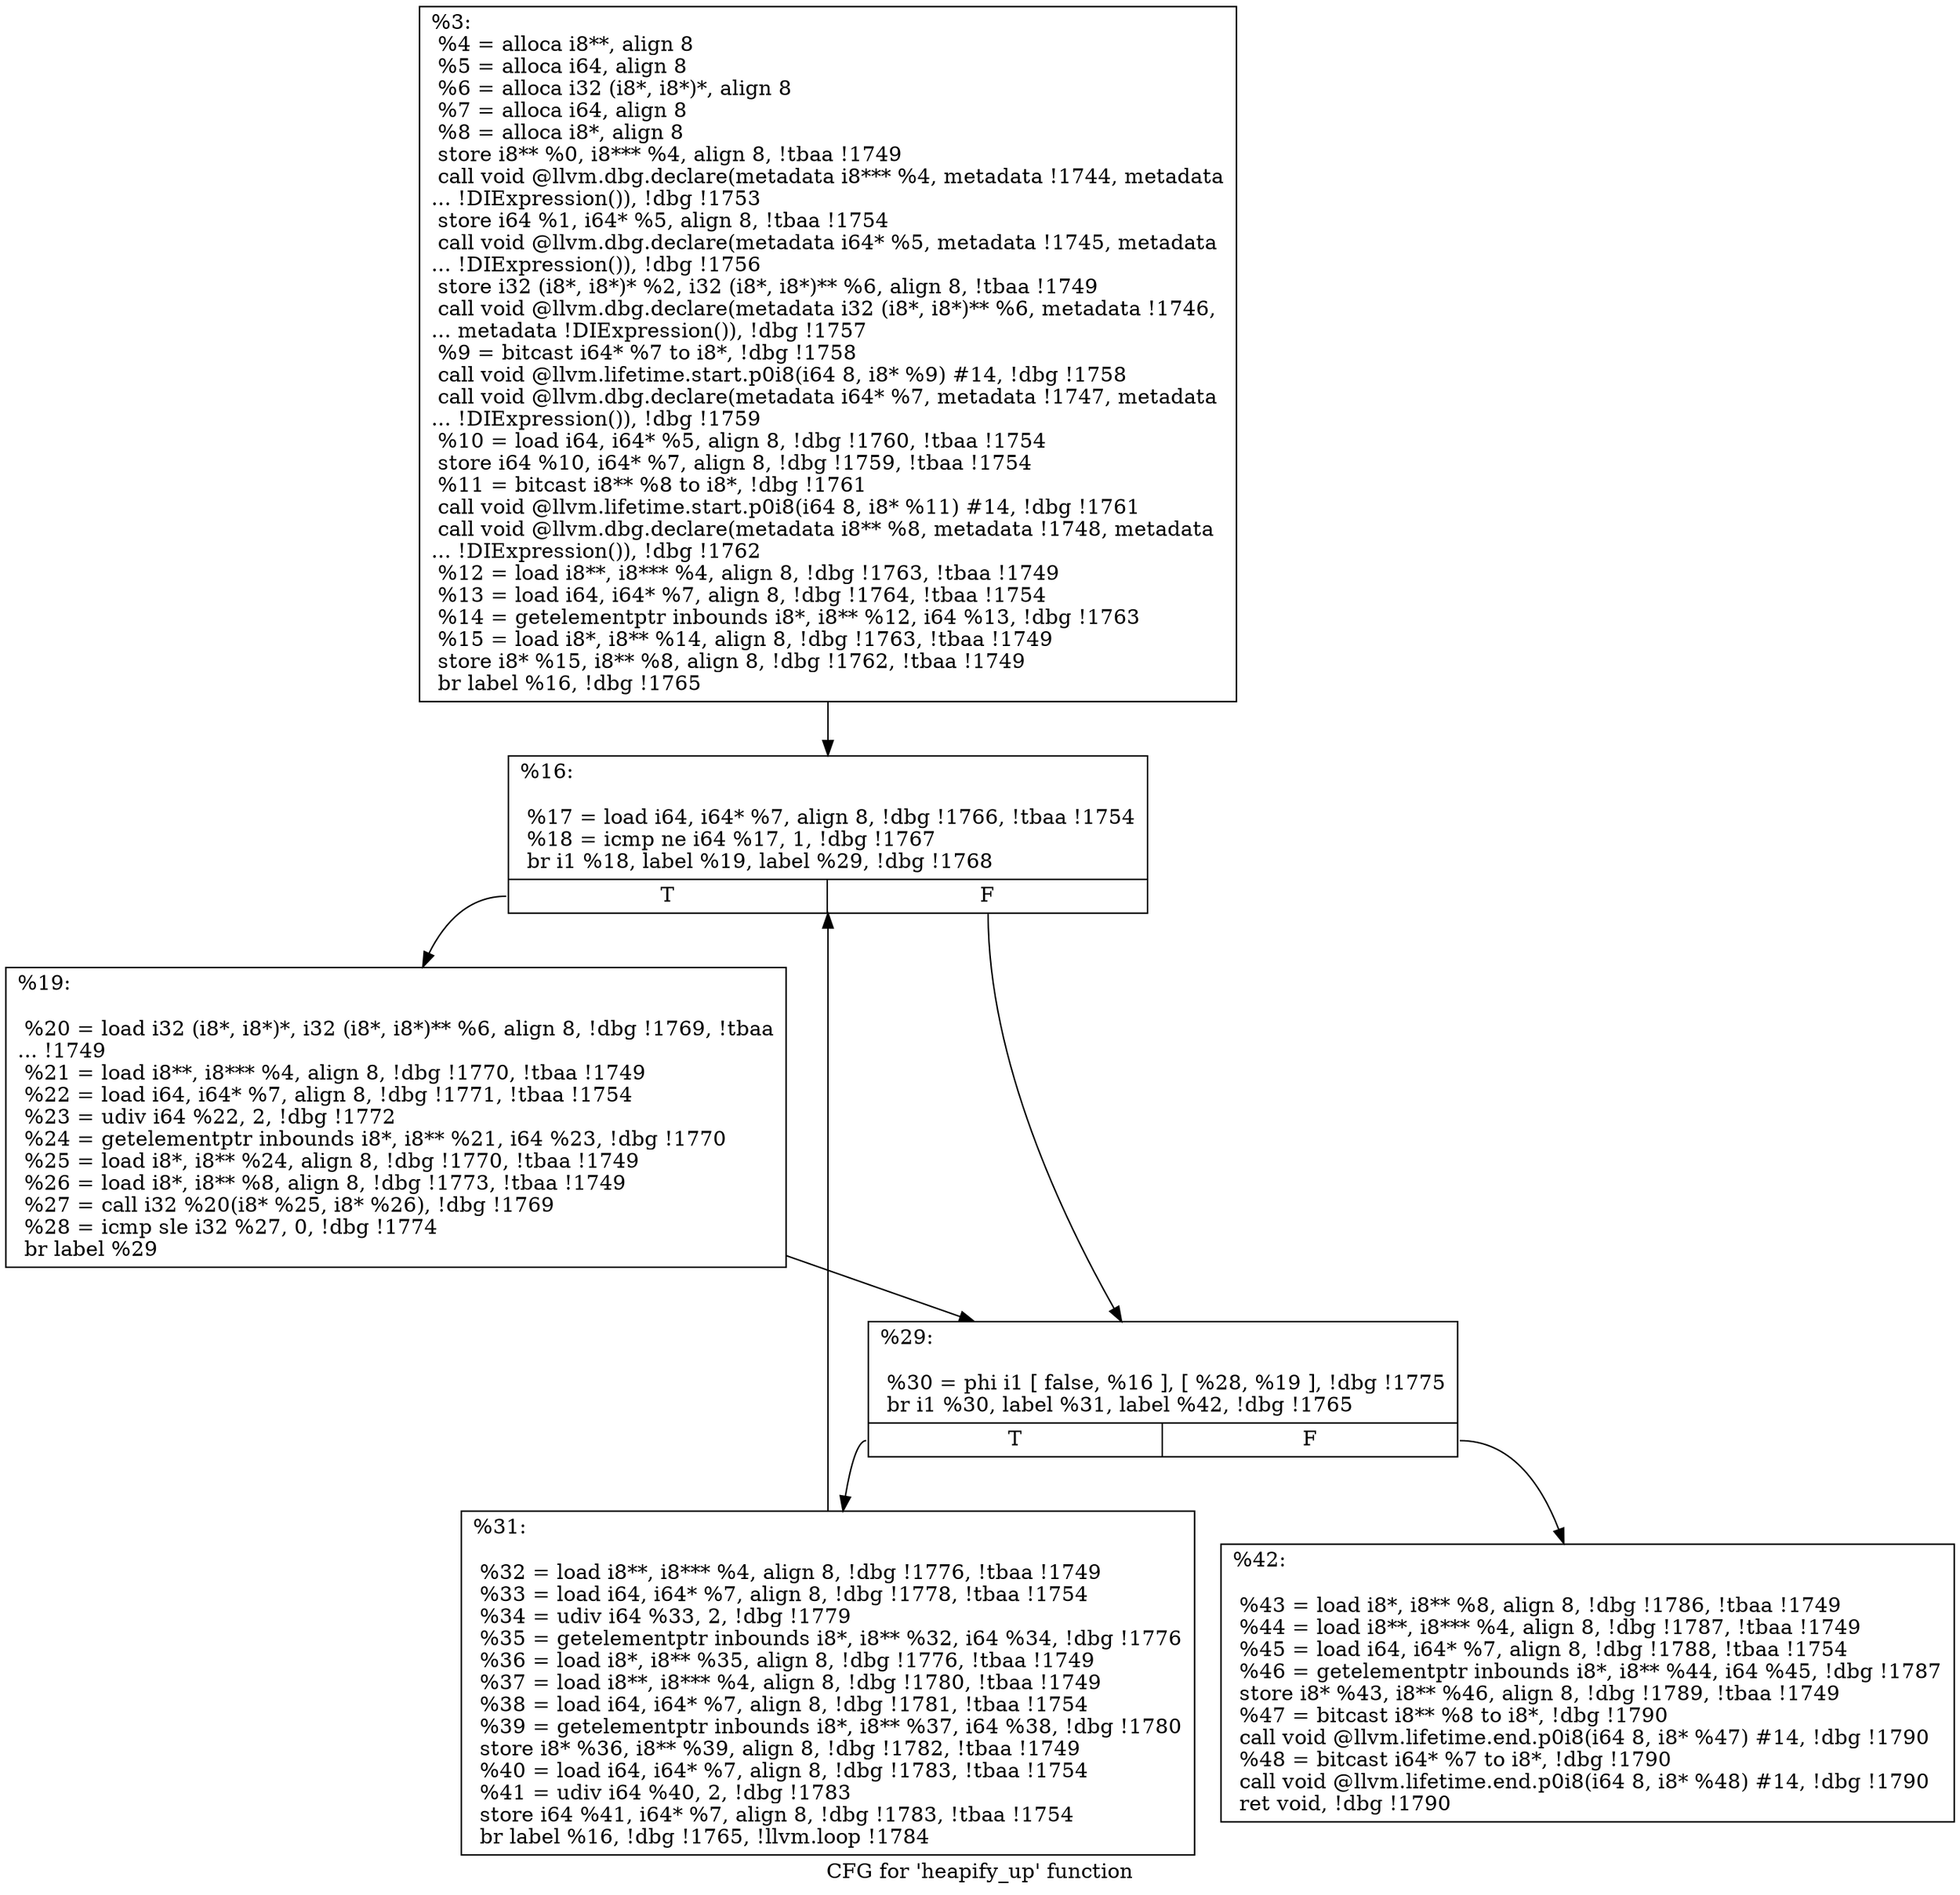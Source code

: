 digraph "CFG for 'heapify_up' function" {
	label="CFG for 'heapify_up' function";

	Node0x215ed80 [shape=record,label="{%3:\l  %4 = alloca i8**, align 8\l  %5 = alloca i64, align 8\l  %6 = alloca i32 (i8*, i8*)*, align 8\l  %7 = alloca i64, align 8\l  %8 = alloca i8*, align 8\l  store i8** %0, i8*** %4, align 8, !tbaa !1749\l  call void @llvm.dbg.declare(metadata i8*** %4, metadata !1744, metadata\l... !DIExpression()), !dbg !1753\l  store i64 %1, i64* %5, align 8, !tbaa !1754\l  call void @llvm.dbg.declare(metadata i64* %5, metadata !1745, metadata\l... !DIExpression()), !dbg !1756\l  store i32 (i8*, i8*)* %2, i32 (i8*, i8*)** %6, align 8, !tbaa !1749\l  call void @llvm.dbg.declare(metadata i32 (i8*, i8*)** %6, metadata !1746,\l... metadata !DIExpression()), !dbg !1757\l  %9 = bitcast i64* %7 to i8*, !dbg !1758\l  call void @llvm.lifetime.start.p0i8(i64 8, i8* %9) #14, !dbg !1758\l  call void @llvm.dbg.declare(metadata i64* %7, metadata !1747, metadata\l... !DIExpression()), !dbg !1759\l  %10 = load i64, i64* %5, align 8, !dbg !1760, !tbaa !1754\l  store i64 %10, i64* %7, align 8, !dbg !1759, !tbaa !1754\l  %11 = bitcast i8** %8 to i8*, !dbg !1761\l  call void @llvm.lifetime.start.p0i8(i64 8, i8* %11) #14, !dbg !1761\l  call void @llvm.dbg.declare(metadata i8** %8, metadata !1748, metadata\l... !DIExpression()), !dbg !1762\l  %12 = load i8**, i8*** %4, align 8, !dbg !1763, !tbaa !1749\l  %13 = load i64, i64* %7, align 8, !dbg !1764, !tbaa !1754\l  %14 = getelementptr inbounds i8*, i8** %12, i64 %13, !dbg !1763\l  %15 = load i8*, i8** %14, align 8, !dbg !1763, !tbaa !1749\l  store i8* %15, i8** %8, align 8, !dbg !1762, !tbaa !1749\l  br label %16, !dbg !1765\l}"];
	Node0x215ed80 -> Node0x2160fe0;
	Node0x2160fe0 [shape=record,label="{%16:\l\l  %17 = load i64, i64* %7, align 8, !dbg !1766, !tbaa !1754\l  %18 = icmp ne i64 %17, 1, !dbg !1767\l  br i1 %18, label %19, label %29, !dbg !1768\l|{<s0>T|<s1>F}}"];
	Node0x2160fe0:s0 -> Node0x2161030;
	Node0x2160fe0:s1 -> Node0x2161080;
	Node0x2161030 [shape=record,label="{%19:\l\l  %20 = load i32 (i8*, i8*)*, i32 (i8*, i8*)** %6, align 8, !dbg !1769, !tbaa\l... !1749\l  %21 = load i8**, i8*** %4, align 8, !dbg !1770, !tbaa !1749\l  %22 = load i64, i64* %7, align 8, !dbg !1771, !tbaa !1754\l  %23 = udiv i64 %22, 2, !dbg !1772\l  %24 = getelementptr inbounds i8*, i8** %21, i64 %23, !dbg !1770\l  %25 = load i8*, i8** %24, align 8, !dbg !1770, !tbaa !1749\l  %26 = load i8*, i8** %8, align 8, !dbg !1773, !tbaa !1749\l  %27 = call i32 %20(i8* %25, i8* %26), !dbg !1769\l  %28 = icmp sle i32 %27, 0, !dbg !1774\l  br label %29\l}"];
	Node0x2161030 -> Node0x2161080;
	Node0x2161080 [shape=record,label="{%29:\l\l  %30 = phi i1 [ false, %16 ], [ %28, %19 ], !dbg !1775\l  br i1 %30, label %31, label %42, !dbg !1765\l|{<s0>T|<s1>F}}"];
	Node0x2161080:s0 -> Node0x21610d0;
	Node0x2161080:s1 -> Node0x2161120;
	Node0x21610d0 [shape=record,label="{%31:\l\l  %32 = load i8**, i8*** %4, align 8, !dbg !1776, !tbaa !1749\l  %33 = load i64, i64* %7, align 8, !dbg !1778, !tbaa !1754\l  %34 = udiv i64 %33, 2, !dbg !1779\l  %35 = getelementptr inbounds i8*, i8** %32, i64 %34, !dbg !1776\l  %36 = load i8*, i8** %35, align 8, !dbg !1776, !tbaa !1749\l  %37 = load i8**, i8*** %4, align 8, !dbg !1780, !tbaa !1749\l  %38 = load i64, i64* %7, align 8, !dbg !1781, !tbaa !1754\l  %39 = getelementptr inbounds i8*, i8** %37, i64 %38, !dbg !1780\l  store i8* %36, i8** %39, align 8, !dbg !1782, !tbaa !1749\l  %40 = load i64, i64* %7, align 8, !dbg !1783, !tbaa !1754\l  %41 = udiv i64 %40, 2, !dbg !1783\l  store i64 %41, i64* %7, align 8, !dbg !1783, !tbaa !1754\l  br label %16, !dbg !1765, !llvm.loop !1784\l}"];
	Node0x21610d0 -> Node0x2160fe0;
	Node0x2161120 [shape=record,label="{%42:\l\l  %43 = load i8*, i8** %8, align 8, !dbg !1786, !tbaa !1749\l  %44 = load i8**, i8*** %4, align 8, !dbg !1787, !tbaa !1749\l  %45 = load i64, i64* %7, align 8, !dbg !1788, !tbaa !1754\l  %46 = getelementptr inbounds i8*, i8** %44, i64 %45, !dbg !1787\l  store i8* %43, i8** %46, align 8, !dbg !1789, !tbaa !1749\l  %47 = bitcast i8** %8 to i8*, !dbg !1790\l  call void @llvm.lifetime.end.p0i8(i64 8, i8* %47) #14, !dbg !1790\l  %48 = bitcast i64* %7 to i8*, !dbg !1790\l  call void @llvm.lifetime.end.p0i8(i64 8, i8* %48) #14, !dbg !1790\l  ret void, !dbg !1790\l}"];
}
